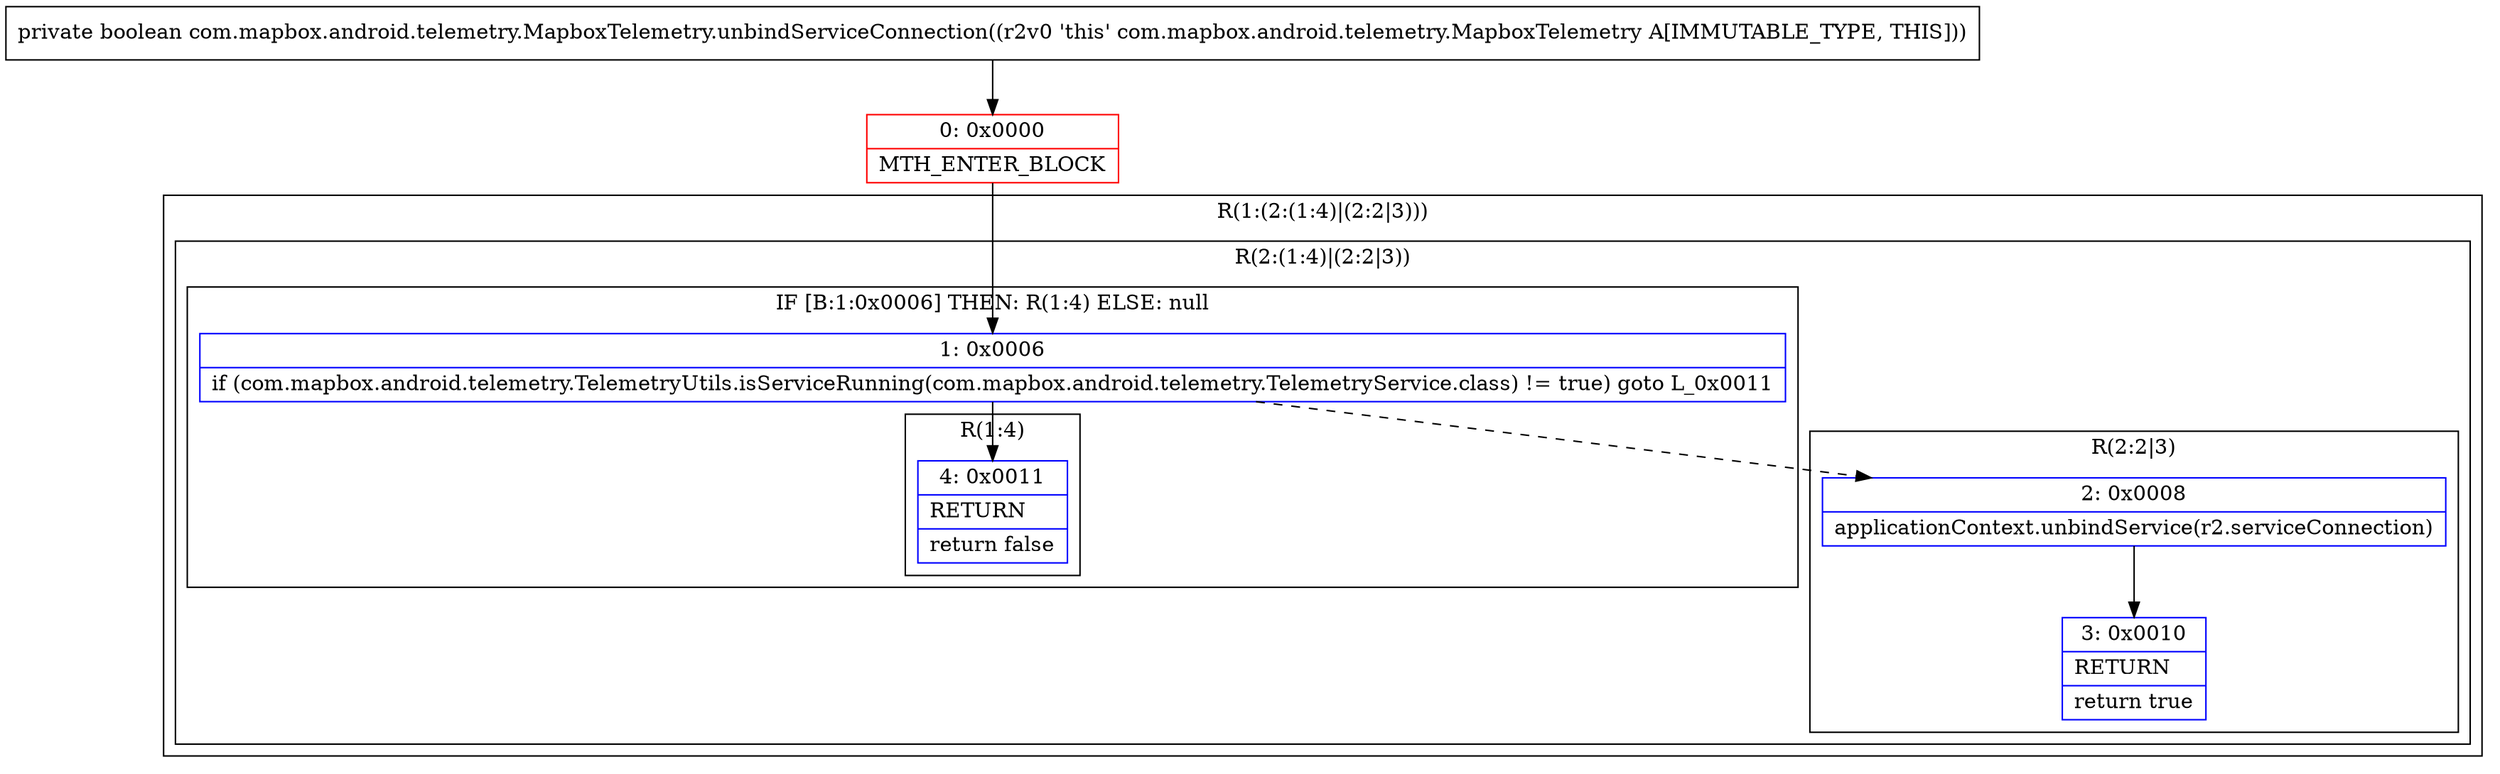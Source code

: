 digraph "CFG forcom.mapbox.android.telemetry.MapboxTelemetry.unbindServiceConnection()Z" {
subgraph cluster_Region_1034492657 {
label = "R(1:(2:(1:4)|(2:2|3)))";
node [shape=record,color=blue];
subgraph cluster_Region_831867179 {
label = "R(2:(1:4)|(2:2|3))";
node [shape=record,color=blue];
subgraph cluster_IfRegion_2088999163 {
label = "IF [B:1:0x0006] THEN: R(1:4) ELSE: null";
node [shape=record,color=blue];
Node_1 [shape=record,label="{1\:\ 0x0006|if (com.mapbox.android.telemetry.TelemetryUtils.isServiceRunning(com.mapbox.android.telemetry.TelemetryService.class) != true) goto L_0x0011\l}"];
subgraph cluster_Region_963522587 {
label = "R(1:4)";
node [shape=record,color=blue];
Node_4 [shape=record,label="{4\:\ 0x0011|RETURN\l|return false\l}"];
}
}
subgraph cluster_Region_1281743701 {
label = "R(2:2|3)";
node [shape=record,color=blue];
Node_2 [shape=record,label="{2\:\ 0x0008|applicationContext.unbindService(r2.serviceConnection)\l}"];
Node_3 [shape=record,label="{3\:\ 0x0010|RETURN\l|return true\l}"];
}
}
}
Node_0 [shape=record,color=red,label="{0\:\ 0x0000|MTH_ENTER_BLOCK\l}"];
MethodNode[shape=record,label="{private boolean com.mapbox.android.telemetry.MapboxTelemetry.unbindServiceConnection((r2v0 'this' com.mapbox.android.telemetry.MapboxTelemetry A[IMMUTABLE_TYPE, THIS])) }"];
MethodNode -> Node_0;
Node_1 -> Node_2[style=dashed];
Node_1 -> Node_4;
Node_2 -> Node_3;
Node_0 -> Node_1;
}

